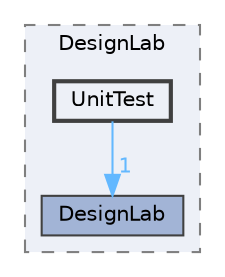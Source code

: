 digraph "C:/Users/taisei/Desktop/main/program/研究/DesignLab/UnitTest"
{
 // LATEX_PDF_SIZE
  bgcolor="transparent";
  edge [fontname=Helvetica,fontsize=10,labelfontname=Helvetica,labelfontsize=10];
  node [fontname=Helvetica,fontsize=10,shape=box,height=0.2,width=0.4];
  compound=true
  subgraph clusterdir_b2fd7b8ff6108d7abbec67f569a8730c {
    graph [ bgcolor="#edf0f7", pencolor="grey50", label="DesignLab", fontname=Helvetica,fontsize=10 style="filled,dashed", URL="dir_b2fd7b8ff6108d7abbec67f569a8730c.html",tooltip=""]
  dir_edbea65ff7b1d6b35bb82a602cbc9652 [label="DesignLab", fillcolor="#a2b4d6", color="grey25", style="filled", URL="dir_edbea65ff7b1d6b35bb82a602cbc9652.html",tooltip=""];
  dir_4cf23fe25ad7e9dd378e4313a52f58fd [label="UnitTest", fillcolor="#edf0f7", color="grey25", style="filled,bold", URL="dir_4cf23fe25ad7e9dd378e4313a52f58fd.html",tooltip=""];
  }
  dir_4cf23fe25ad7e9dd378e4313a52f58fd->dir_edbea65ff7b1d6b35bb82a602cbc9652 [headlabel="1", labeldistance=1.5 headhref="dir_000016_000004.html" color="steelblue1" fontcolor="steelblue1"];
}
